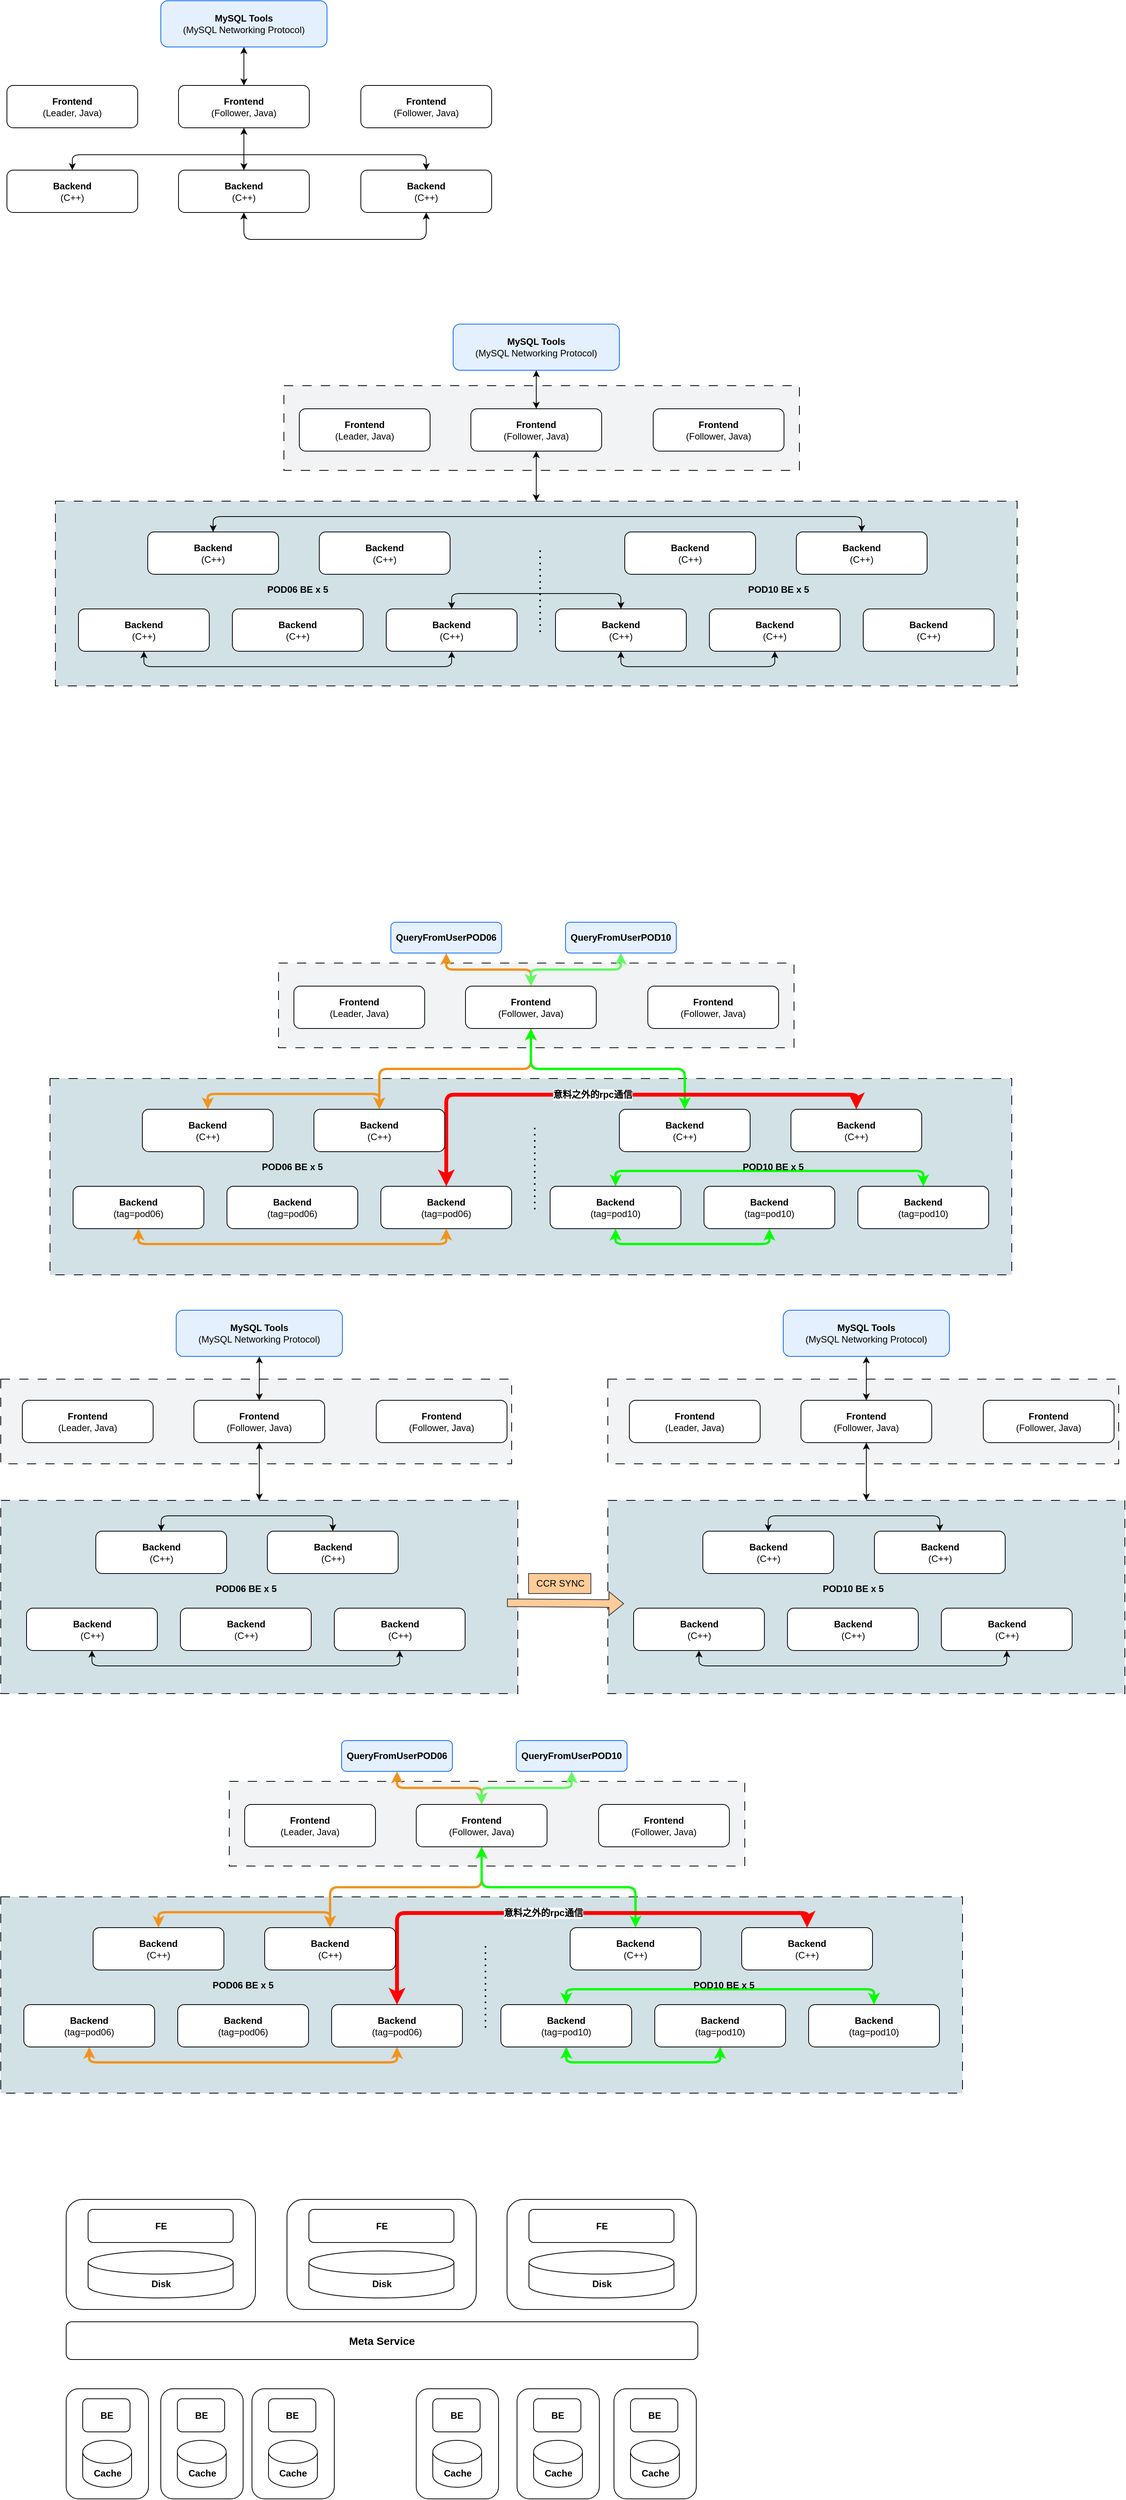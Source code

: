 <mxfile version="26.0.2">
  <diagram name="第 1 页" id="7ErsctzIE2-Kmen61GUi">
    <mxGraphModel dx="1546" dy="966" grid="0" gridSize="10" guides="1" tooltips="1" connect="1" arrows="1" fold="1" page="1" pageScale="1" pageWidth="2827" pageHeight="6569" math="0" shadow="0">
      <root>
        <mxCell id="0" />
        <mxCell id="1" parent="0" />
        <mxCell id="tkhK0zvHvj8kYuO251bK-220" value="" style="rounded=1;whiteSpace=wrap;html=1;" vertex="1" parent="1">
          <mxGeometry x="167" y="3166" width="246" height="143" as="geometry" />
        </mxCell>
        <mxCell id="tkhK0zvHvj8kYuO251bK-62" value="" style="rounded=0;whiteSpace=wrap;html=1;dashed=1;dashPattern=12 12;fillColor=light-dark(#f1f3f4, #ededed);" vertex="1" parent="1">
          <mxGeometry x="450" y="810" width="670" height="110" as="geometry" />
        </mxCell>
        <mxCell id="tkhK0zvHvj8kYuO251bK-54" value="" style="rounded=0;whiteSpace=wrap;html=1;dashed=1;dashPattern=12 12;fillColor=light-dark(#d1e1e6, #ededed);" vertex="1" parent="1">
          <mxGeometry x="153" y="960" width="1250" height="240" as="geometry" />
        </mxCell>
        <mxCell id="tkhK0zvHvj8kYuO251bK-14" value="" style="edgeStyle=orthogonalEdgeStyle;rounded=0;orthogonalLoop=1;jettySize=auto;html=1;startArrow=classic;startFill=1;flowAnimation=0;" edge="1" parent="1" source="tkhK0zvHvj8kYuO251bK-10" target="tkhK0zvHvj8kYuO251bK-12">
          <mxGeometry relative="1" as="geometry" />
        </mxCell>
        <mxCell id="tkhK0zvHvj8kYuO251bK-10" value="&lt;b&gt;MySQL Tools&lt;/b&gt;&lt;div&gt;(MySQL Networking Protocol)&lt;/div&gt;" style="rounded=1;whiteSpace=wrap;html=1;strokeWidth=1;fillColor=light-dark(#e5f0ff, #ededed);strokeColor=light-dark(#0b67fd, #ededed);" vertex="1" parent="1">
          <mxGeometry x="290" y="310" width="216" height="60" as="geometry" />
        </mxCell>
        <mxCell id="tkhK0zvHvj8kYuO251bK-11" value="&lt;b&gt;Frontend&lt;/b&gt;&lt;div&gt;(Leader, Java)&lt;/div&gt;" style="rounded=1;whiteSpace=wrap;html=1;" vertex="1" parent="1">
          <mxGeometry x="90" y="420" width="170" height="55" as="geometry" />
        </mxCell>
        <mxCell id="tkhK0zvHvj8kYuO251bK-18" value="" style="edgeStyle=orthogonalEdgeStyle;rounded=0;orthogonalLoop=1;jettySize=auto;html=1;startArrow=classic;startFill=1;flowAnimation=0;" edge="1" parent="1" source="tkhK0zvHvj8kYuO251bK-12" target="tkhK0zvHvj8kYuO251bK-17">
          <mxGeometry relative="1" as="geometry" />
        </mxCell>
        <mxCell id="tkhK0zvHvj8kYuO251bK-12" value="&lt;b&gt;Frontend&lt;/b&gt;&lt;div&gt;(Follower, Java)&lt;/div&gt;" style="rounded=1;whiteSpace=wrap;html=1;" vertex="1" parent="1">
          <mxGeometry x="313" y="420" width="170" height="55" as="geometry" />
        </mxCell>
        <mxCell id="tkhK0zvHvj8kYuO251bK-13" value="&lt;b&gt;Frontend&lt;/b&gt;&lt;div&gt;(Follower, Java)&lt;/div&gt;" style="rounded=1;whiteSpace=wrap;html=1;" vertex="1" parent="1">
          <mxGeometry x="550" y="420" width="170" height="55" as="geometry" />
        </mxCell>
        <mxCell id="tkhK0zvHvj8kYuO251bK-21" style="edgeStyle=orthogonalEdgeStyle;rounded=1;orthogonalLoop=1;jettySize=auto;html=1;exitX=0.5;exitY=0;exitDx=0;exitDy=0;entryX=0.5;entryY=0;entryDx=0;entryDy=0;elbow=vertical;startArrow=classic;startFill=1;flowAnimation=0;curved=0;" edge="1" parent="1" source="tkhK0zvHvj8kYuO251bK-15" target="tkhK0zvHvj8kYuO251bK-16">
          <mxGeometry relative="1" as="geometry" />
        </mxCell>
        <mxCell id="tkhK0zvHvj8kYuO251bK-15" value="&lt;b&gt;Backend&lt;/b&gt;&lt;br&gt;(C++)" style="rounded=1;whiteSpace=wrap;html=1;" vertex="1" parent="1">
          <mxGeometry x="90" y="530" width="170" height="55" as="geometry" />
        </mxCell>
        <mxCell id="tkhK0zvHvj8kYuO251bK-16" value="&lt;b&gt;Backend&lt;/b&gt;&lt;br&gt;(C++)" style="rounded=1;whiteSpace=wrap;html=1;" vertex="1" parent="1">
          <mxGeometry x="550" y="530" width="170" height="55" as="geometry" />
        </mxCell>
        <mxCell id="tkhK0zvHvj8kYuO251bK-20" style="edgeStyle=orthogonalEdgeStyle;rounded=1;orthogonalLoop=1;jettySize=auto;html=1;exitX=0.5;exitY=1;exitDx=0;exitDy=0;entryX=0.5;entryY=1;entryDx=0;entryDy=0;startArrow=classic;startFill=1;flowAnimation=0;curved=0;" edge="1" parent="1" source="tkhK0zvHvj8kYuO251bK-17" target="tkhK0zvHvj8kYuO251bK-16">
          <mxGeometry relative="1" as="geometry">
            <Array as="points">
              <mxPoint x="398" y="620" />
              <mxPoint x="635" y="620" />
            </Array>
          </mxGeometry>
        </mxCell>
        <mxCell id="tkhK0zvHvj8kYuO251bK-17" value="&lt;b&gt;Backend&lt;/b&gt;&lt;br&gt;(C++)" style="rounded=1;whiteSpace=wrap;html=1;" vertex="1" parent="1">
          <mxGeometry x="313" y="530" width="170" height="55" as="geometry" />
        </mxCell>
        <mxCell id="tkhK0zvHvj8kYuO251bK-24" value="" style="edgeStyle=orthogonalEdgeStyle;rounded=0;orthogonalLoop=1;jettySize=auto;html=1;startArrow=classic;startFill=1;flowAnimation=0;" edge="1" parent="1" source="tkhK0zvHvj8kYuO251bK-25" target="tkhK0zvHvj8kYuO251bK-28">
          <mxGeometry relative="1" as="geometry" />
        </mxCell>
        <mxCell id="tkhK0zvHvj8kYuO251bK-25" value="&lt;b&gt;MySQL Tools&lt;/b&gt;&lt;div&gt;(MySQL Networking Protocol)&lt;/div&gt;" style="rounded=1;whiteSpace=wrap;html=1;strokeWidth=1;fillColor=light-dark(#e5f0ff, #ededed);strokeColor=light-dark(#0b67fd, #ededed);" vertex="1" parent="1">
          <mxGeometry x="670" y="730" width="216" height="60" as="geometry" />
        </mxCell>
        <mxCell id="tkhK0zvHvj8kYuO251bK-26" value="&lt;b&gt;Frontend&lt;/b&gt;&lt;div&gt;(Leader, Java)&lt;/div&gt;" style="rounded=1;whiteSpace=wrap;html=1;" vertex="1" parent="1">
          <mxGeometry x="470" y="840" width="170" height="55" as="geometry" />
        </mxCell>
        <mxCell id="tkhK0zvHvj8kYuO251bK-57" style="edgeStyle=orthogonalEdgeStyle;rounded=0;orthogonalLoop=1;jettySize=auto;html=1;exitX=0.5;exitY=1;exitDx=0;exitDy=0;startArrow=classic;startFill=1;" edge="1" parent="1" source="tkhK0zvHvj8kYuO251bK-28" target="tkhK0zvHvj8kYuO251bK-54">
          <mxGeometry relative="1" as="geometry" />
        </mxCell>
        <mxCell id="tkhK0zvHvj8kYuO251bK-28" value="&lt;b&gt;Frontend&lt;/b&gt;&lt;div&gt;(Follower, Java)&lt;/div&gt;" style="rounded=1;whiteSpace=wrap;html=1;" vertex="1" parent="1">
          <mxGeometry x="693" y="840" width="170" height="55" as="geometry" />
        </mxCell>
        <mxCell id="tkhK0zvHvj8kYuO251bK-29" value="&lt;b&gt;Frontend&lt;/b&gt;&lt;div&gt;(Follower, Java)&lt;/div&gt;" style="rounded=1;whiteSpace=wrap;html=1;" vertex="1" parent="1">
          <mxGeometry x="930" y="840" width="170" height="55" as="geometry" />
        </mxCell>
        <mxCell id="tkhK0zvHvj8kYuO251bK-58" style="edgeStyle=orthogonalEdgeStyle;rounded=1;orthogonalLoop=1;jettySize=auto;html=1;exitX=0.5;exitY=0;exitDx=0;exitDy=0;entryX=0.5;entryY=0;entryDx=0;entryDy=0;startArrow=classic;startFill=1;curved=0;" edge="1" parent="1" source="tkhK0zvHvj8kYuO251bK-31" target="tkhK0zvHvj8kYuO251bK-49">
          <mxGeometry relative="1" as="geometry" />
        </mxCell>
        <mxCell id="tkhK0zvHvj8kYuO251bK-31" value="&lt;b&gt;Backend&lt;/b&gt;&lt;br&gt;(C++)" style="rounded=1;whiteSpace=wrap;html=1;" vertex="1" parent="1">
          <mxGeometry x="273" y="1000" width="170" height="55" as="geometry" />
        </mxCell>
        <mxCell id="tkhK0zvHvj8kYuO251bK-59" style="edgeStyle=orthogonalEdgeStyle;rounded=1;orthogonalLoop=1;jettySize=auto;html=1;exitX=0.5;exitY=1;exitDx=0;exitDy=0;entryX=0.5;entryY=1;entryDx=0;entryDy=0;startArrow=classic;startFill=1;curved=0;" edge="1" parent="1" source="tkhK0zvHvj8kYuO251bK-32" target="tkhK0zvHvj8kYuO251bK-40">
          <mxGeometry relative="1" as="geometry" />
        </mxCell>
        <mxCell id="tkhK0zvHvj8kYuO251bK-32" value="&lt;b&gt;Backend&lt;/b&gt;&lt;br&gt;(C++)" style="rounded=1;whiteSpace=wrap;html=1;" vertex="1" parent="1">
          <mxGeometry x="183" y="1100" width="170" height="55" as="geometry" />
        </mxCell>
        <mxCell id="tkhK0zvHvj8kYuO251bK-34" value="&lt;b&gt;Backend&lt;/b&gt;&lt;br&gt;(C++)" style="rounded=1;whiteSpace=wrap;html=1;" vertex="1" parent="1">
          <mxGeometry x="496" y="1000" width="170" height="55" as="geometry" />
        </mxCell>
        <mxCell id="tkhK0zvHvj8kYuO251bK-39" value="&lt;b&gt;Backend&lt;/b&gt;&lt;br&gt;(C++)" style="rounded=1;whiteSpace=wrap;html=1;" vertex="1" parent="1">
          <mxGeometry x="383" y="1100" width="170" height="55" as="geometry" />
        </mxCell>
        <mxCell id="tkhK0zvHvj8kYuO251bK-60" style="edgeStyle=orthogonalEdgeStyle;rounded=1;orthogonalLoop=1;jettySize=auto;html=1;exitX=0.5;exitY=0;exitDx=0;exitDy=0;entryX=0.5;entryY=0;entryDx=0;entryDy=0;curved=0;startArrow=classic;startFill=1;" edge="1" parent="1" source="tkhK0zvHvj8kYuO251bK-40" target="tkhK0zvHvj8kYuO251bK-48">
          <mxGeometry relative="1" as="geometry" />
        </mxCell>
        <mxCell id="tkhK0zvHvj8kYuO251bK-40" value="&lt;b&gt;Backend&lt;/b&gt;&lt;br&gt;(C++)" style="rounded=1;whiteSpace=wrap;html=1;" vertex="1" parent="1">
          <mxGeometry x="583" y="1100" width="170" height="55" as="geometry" />
        </mxCell>
        <mxCell id="tkhK0zvHvj8kYuO251bK-47" value="&lt;b&gt;Backend&lt;/b&gt;&lt;br&gt;(C++)" style="rounded=1;whiteSpace=wrap;html=1;" vertex="1" parent="1">
          <mxGeometry x="893" y="1000" width="170" height="55" as="geometry" />
        </mxCell>
        <mxCell id="tkhK0zvHvj8kYuO251bK-48" value="&lt;b&gt;Backend&lt;/b&gt;&lt;br&gt;(C++)" style="rounded=1;whiteSpace=wrap;html=1;" vertex="1" parent="1">
          <mxGeometry x="803" y="1100" width="170" height="55" as="geometry" />
        </mxCell>
        <mxCell id="tkhK0zvHvj8kYuO251bK-49" value="&lt;b&gt;Backend&lt;/b&gt;&lt;br&gt;(C++)" style="rounded=1;whiteSpace=wrap;html=1;" vertex="1" parent="1">
          <mxGeometry x="1116" y="1000" width="170" height="55" as="geometry" />
        </mxCell>
        <mxCell id="tkhK0zvHvj8kYuO251bK-61" style="edgeStyle=orthogonalEdgeStyle;rounded=1;orthogonalLoop=1;jettySize=auto;html=1;exitX=0.5;exitY=1;exitDx=0;exitDy=0;entryX=0.5;entryY=1;entryDx=0;entryDy=0;curved=0;startArrow=classic;startFill=1;" edge="1" parent="1" source="tkhK0zvHvj8kYuO251bK-50" target="tkhK0zvHvj8kYuO251bK-48">
          <mxGeometry relative="1" as="geometry" />
        </mxCell>
        <mxCell id="tkhK0zvHvj8kYuO251bK-50" value="&lt;b&gt;Backend&lt;/b&gt;&lt;br&gt;(C++)" style="rounded=1;whiteSpace=wrap;html=1;" vertex="1" parent="1">
          <mxGeometry x="1003" y="1100" width="170" height="55" as="geometry" />
        </mxCell>
        <mxCell id="tkhK0zvHvj8kYuO251bK-51" value="&lt;b&gt;Backend&lt;/b&gt;&lt;br&gt;(C++)" style="rounded=1;whiteSpace=wrap;html=1;" vertex="1" parent="1">
          <mxGeometry x="1203" y="1100" width="170" height="55" as="geometry" />
        </mxCell>
        <mxCell id="tkhK0zvHvj8kYuO251bK-52" value="" style="endArrow=none;dashed=1;html=1;dashPattern=1 3;strokeWidth=2;rounded=0;" edge="1" parent="1">
          <mxGeometry width="50" height="50" relative="1" as="geometry">
            <mxPoint x="783" y="1130" as="sourcePoint" />
            <mxPoint x="783" y="1020" as="targetPoint" />
          </mxGeometry>
        </mxCell>
        <mxCell id="tkhK0zvHvj8kYuO251bK-55" value="&lt;b&gt;POD06 BE x 5&lt;/b&gt;" style="text;html=1;align=center;verticalAlign=middle;whiteSpace=wrap;rounded=0;" vertex="1" parent="1">
          <mxGeometry x="418" y="1060" width="100" height="30" as="geometry" />
        </mxCell>
        <mxCell id="tkhK0zvHvj8kYuO251bK-56" value="&lt;b&gt;POD10 BE x 5&lt;/b&gt;" style="text;html=1;align=center;verticalAlign=middle;whiteSpace=wrap;rounded=0;" vertex="1" parent="1">
          <mxGeometry x="1043" y="1060" width="100" height="30" as="geometry" />
        </mxCell>
        <mxCell id="tkhK0zvHvj8kYuO251bK-63" value="" style="rounded=0;whiteSpace=wrap;html=1;dashed=1;dashPattern=12 12;fillColor=light-dark(#f1f3f4, #ededed);" vertex="1" parent="1">
          <mxGeometry x="443" y="1560" width="670" height="110" as="geometry" />
        </mxCell>
        <mxCell id="tkhK0zvHvj8kYuO251bK-64" value="" style="rounded=0;whiteSpace=wrap;html=1;dashed=1;dashPattern=12 12;fillColor=light-dark(#d1e1e6, #ededed);" vertex="1" parent="1">
          <mxGeometry x="146" y="1710" width="1250" height="255" as="geometry" />
        </mxCell>
        <mxCell id="tkhK0zvHvj8kYuO251bK-65" value="" style="edgeStyle=orthogonalEdgeStyle;rounded=1;orthogonalLoop=1;jettySize=auto;html=1;startArrow=classic;startFill=1;flowAnimation=0;curved=0;exitX=0.5;exitY=1;exitDx=0;exitDy=0;strokeColor=light-dark(#f2931d, #ededed);strokeWidth=3;" edge="1" parent="1" source="tkhK0zvHvj8kYuO251bK-66" target="tkhK0zvHvj8kYuO251bK-69">
          <mxGeometry relative="1" as="geometry" />
        </mxCell>
        <mxCell id="tkhK0zvHvj8kYuO251bK-66" value="&lt;b&gt;QueryFromUserPOD06&lt;/b&gt;" style="rounded=1;whiteSpace=wrap;html=1;strokeWidth=1;fillColor=light-dark(#e5f0ff, #ededed);strokeColor=light-dark(#0b67fd, #ededed);aspect=fixed;" vertex="1" parent="1">
          <mxGeometry x="589" y="1507" width="144" height="40" as="geometry" />
        </mxCell>
        <mxCell id="tkhK0zvHvj8kYuO251bK-67" value="&lt;b&gt;Frontend&lt;/b&gt;&lt;div&gt;(Leader, Java)&lt;/div&gt;" style="rounded=1;whiteSpace=wrap;html=1;" vertex="1" parent="1">
          <mxGeometry x="463" y="1590" width="170" height="55" as="geometry" />
        </mxCell>
        <mxCell id="tkhK0zvHvj8kYuO251bK-68" style="edgeStyle=orthogonalEdgeStyle;rounded=1;orthogonalLoop=1;jettySize=auto;html=1;exitX=0.5;exitY=1;exitDx=0;exitDy=0;startArrow=classic;startFill=1;curved=0;strokeColor=light-dark(#f2931d, #ededed);strokeWidth=3;" edge="1" parent="1" source="tkhK0zvHvj8kYuO251bK-69" target="tkhK0zvHvj8kYuO251bK-75">
          <mxGeometry relative="1" as="geometry" />
        </mxCell>
        <mxCell id="tkhK0zvHvj8kYuO251bK-92" style="edgeStyle=orthogonalEdgeStyle;rounded=1;orthogonalLoop=1;jettySize=auto;html=1;exitX=0.5;exitY=1;exitDx=0;exitDy=0;entryX=0.5;entryY=0;entryDx=0;entryDy=0;curved=0;strokeColor=light-dark(#00FF00,#EDEDED);startArrow=classic;startFill=1;strokeWidth=3;" edge="1" parent="1" source="tkhK0zvHvj8kYuO251bK-69" target="tkhK0zvHvj8kYuO251bK-79">
          <mxGeometry relative="1" as="geometry" />
        </mxCell>
        <mxCell id="tkhK0zvHvj8kYuO251bK-69" value="&lt;b&gt;Frontend&lt;/b&gt;&lt;div&gt;(Follower, Java)&lt;/div&gt;" style="rounded=1;whiteSpace=wrap;html=1;" vertex="1" parent="1">
          <mxGeometry x="686" y="1590" width="170" height="55" as="geometry" />
        </mxCell>
        <mxCell id="tkhK0zvHvj8kYuO251bK-70" value="&lt;b&gt;Frontend&lt;/b&gt;&lt;div&gt;(Follower, Java)&lt;/div&gt;" style="rounded=1;whiteSpace=wrap;html=1;" vertex="1" parent="1">
          <mxGeometry x="923" y="1590" width="170" height="55" as="geometry" />
        </mxCell>
        <mxCell id="tkhK0zvHvj8kYuO251bK-71" style="edgeStyle=orthogonalEdgeStyle;rounded=1;orthogonalLoop=1;jettySize=auto;html=1;exitX=0.5;exitY=0;exitDx=0;exitDy=0;entryX=0.5;entryY=0;entryDx=0;entryDy=0;startArrow=classic;startFill=1;curved=0;strokeColor=light-dark(#f2931d, #ededed);strokeWidth=3;" edge="1" parent="1" source="tkhK0zvHvj8kYuO251bK-72" target="tkhK0zvHvj8kYuO251bK-75">
          <mxGeometry relative="1" as="geometry" />
        </mxCell>
        <mxCell id="tkhK0zvHvj8kYuO251bK-95" style="edgeStyle=orthogonalEdgeStyle;rounded=1;orthogonalLoop=1;jettySize=auto;html=1;entryX=0.5;entryY=0;entryDx=0;entryDy=0;exitX=0.5;exitY=0;exitDx=0;exitDy=0;strokeColor=light-dark(#ff0000, #ededed);curved=0;strokeWidth=5;startArrow=classic;startFill=1;" edge="1" parent="1" source="tkhK0zvHvj8kYuO251bK-78" target="tkhK0zvHvj8kYuO251bK-81">
          <mxGeometry relative="1" as="geometry">
            <Array as="points">
              <mxPoint x="661" y="1731" />
              <mxPoint x="1194" y="1731" />
            </Array>
          </mxGeometry>
        </mxCell>
        <mxCell id="tkhK0zvHvj8kYuO251bK-96" value="&lt;font style=&quot;font-size: 12px;&quot;&gt;&lt;b&gt;意料之外的rpc通信&lt;/b&gt;&lt;/font&gt;" style="edgeLabel;html=1;align=center;verticalAlign=middle;resizable=0;points=[];" vertex="1" connectable="0" parent="tkhK0zvHvj8kYuO251bK-95">
          <mxGeometry x="-0.079" relative="1" as="geometry">
            <mxPoint as="offset" />
          </mxGeometry>
        </mxCell>
        <mxCell id="tkhK0zvHvj8kYuO251bK-72" value="&lt;b&gt;Backend&lt;/b&gt;&lt;br&gt;(C++)" style="rounded=1;whiteSpace=wrap;html=1;" vertex="1" parent="1">
          <mxGeometry x="266" y="1750" width="170" height="55" as="geometry" />
        </mxCell>
        <mxCell id="tkhK0zvHvj8kYuO251bK-73" style="edgeStyle=orthogonalEdgeStyle;rounded=1;orthogonalLoop=1;jettySize=auto;html=1;exitX=0.5;exitY=1;exitDx=0;exitDy=0;entryX=0.5;entryY=1;entryDx=0;entryDy=0;startArrow=classic;startFill=1;curved=0;strokeColor=light-dark(#f2931d, #ededed);strokeWidth=3;" edge="1" parent="1" source="tkhK0zvHvj8kYuO251bK-74" target="tkhK0zvHvj8kYuO251bK-78">
          <mxGeometry relative="1" as="geometry" />
        </mxCell>
        <mxCell id="tkhK0zvHvj8kYuO251bK-74" value="&lt;b&gt;Backend&lt;/b&gt;&lt;br&gt;(tag=pod06)" style="rounded=1;whiteSpace=wrap;html=1;" vertex="1" parent="1">
          <mxGeometry x="176" y="1850" width="170" height="55" as="geometry" />
        </mxCell>
        <mxCell id="tkhK0zvHvj8kYuO251bK-75" value="&lt;b&gt;Backend&lt;/b&gt;&lt;br&gt;(C++)" style="rounded=1;whiteSpace=wrap;html=1;" vertex="1" parent="1">
          <mxGeometry x="489" y="1750" width="170" height="55" as="geometry" />
        </mxCell>
        <mxCell id="tkhK0zvHvj8kYuO251bK-76" value="&lt;b&gt;Backend&lt;/b&gt;&lt;br&gt;(tag=pod06)" style="rounded=1;whiteSpace=wrap;html=1;" vertex="1" parent="1">
          <mxGeometry x="376" y="1850" width="170" height="55" as="geometry" />
        </mxCell>
        <mxCell id="tkhK0zvHvj8kYuO251bK-77" style="edgeStyle=orthogonalEdgeStyle;rounded=1;orthogonalLoop=1;jettySize=auto;html=1;exitX=0.5;exitY=0;exitDx=0;exitDy=0;entryX=0.5;entryY=0;entryDx=0;entryDy=0;curved=0;startArrow=classic;startFill=1;strokeWidth=3;strokeColor=light-dark(#02ff00, #ededed);" edge="1" parent="1" source="tkhK0zvHvj8kYuO251bK-84" target="tkhK0zvHvj8kYuO251bK-80">
          <mxGeometry relative="1" as="geometry" />
        </mxCell>
        <mxCell id="tkhK0zvHvj8kYuO251bK-78" value="&lt;b&gt;Backend&lt;/b&gt;&lt;br&gt;(tag=pod06)" style="rounded=1;whiteSpace=wrap;html=1;" vertex="1" parent="1">
          <mxGeometry x="576" y="1850" width="170" height="55" as="geometry" />
        </mxCell>
        <mxCell id="tkhK0zvHvj8kYuO251bK-79" value="&lt;b&gt;Backend&lt;/b&gt;&lt;br&gt;(C++)" style="rounded=1;whiteSpace=wrap;html=1;" vertex="1" parent="1">
          <mxGeometry x="886" y="1750" width="170" height="55" as="geometry" />
        </mxCell>
        <mxCell id="tkhK0zvHvj8kYuO251bK-80" value="&lt;b&gt;Backend&lt;/b&gt;&lt;br&gt;(tag=pod10)" style="rounded=1;whiteSpace=wrap;html=1;" vertex="1" parent="1">
          <mxGeometry x="796" y="1850" width="170" height="55" as="geometry" />
        </mxCell>
        <mxCell id="tkhK0zvHvj8kYuO251bK-81" value="&lt;b&gt;Backend&lt;/b&gt;&lt;br&gt;(C++)" style="rounded=1;whiteSpace=wrap;html=1;" vertex="1" parent="1">
          <mxGeometry x="1109" y="1750" width="170" height="55" as="geometry" />
        </mxCell>
        <mxCell id="tkhK0zvHvj8kYuO251bK-82" style="edgeStyle=orthogonalEdgeStyle;rounded=1;orthogonalLoop=1;jettySize=auto;html=1;exitX=0.5;exitY=1;exitDx=0;exitDy=0;entryX=0.5;entryY=1;entryDx=0;entryDy=0;curved=0;startArrow=classic;startFill=1;strokeWidth=3;strokeColor=light-dark(#02ff00, #ededed);" edge="1" parent="1" source="tkhK0zvHvj8kYuO251bK-83" target="tkhK0zvHvj8kYuO251bK-80">
          <mxGeometry relative="1" as="geometry" />
        </mxCell>
        <mxCell id="tkhK0zvHvj8kYuO251bK-83" value="&lt;b&gt;Backend&lt;/b&gt;&lt;br&gt;(tag=pod10)" style="rounded=1;whiteSpace=wrap;html=1;" vertex="1" parent="1">
          <mxGeometry x="996" y="1850" width="170" height="55" as="geometry" />
        </mxCell>
        <mxCell id="tkhK0zvHvj8kYuO251bK-84" value="&lt;b&gt;Backend&lt;/b&gt;&lt;br&gt;(tag=pod10)" style="rounded=1;whiteSpace=wrap;html=1;" vertex="1" parent="1">
          <mxGeometry x="1196" y="1850" width="170" height="55" as="geometry" />
        </mxCell>
        <mxCell id="tkhK0zvHvj8kYuO251bK-85" value="" style="endArrow=none;dashed=1;html=1;dashPattern=1 3;strokeWidth=2;rounded=0;" edge="1" parent="1">
          <mxGeometry width="50" height="50" relative="1" as="geometry">
            <mxPoint x="776" y="1880" as="sourcePoint" />
            <mxPoint x="776" y="1770" as="targetPoint" />
          </mxGeometry>
        </mxCell>
        <mxCell id="tkhK0zvHvj8kYuO251bK-86" value="&lt;b&gt;POD06 BE x 5&lt;/b&gt;" style="text;html=1;align=center;verticalAlign=middle;whiteSpace=wrap;rounded=0;" vertex="1" parent="1">
          <mxGeometry x="411" y="1810" width="100" height="30" as="geometry" />
        </mxCell>
        <mxCell id="tkhK0zvHvj8kYuO251bK-87" value="&lt;b&gt;POD10 BE x 5&lt;/b&gt;" style="text;html=1;align=center;verticalAlign=middle;whiteSpace=wrap;rounded=0;" vertex="1" parent="1">
          <mxGeometry x="1036" y="1810" width="100" height="30" as="geometry" />
        </mxCell>
        <mxCell id="tkhK0zvHvj8kYuO251bK-89" style="edgeStyle=orthogonalEdgeStyle;rounded=1;orthogonalLoop=1;jettySize=auto;html=1;exitX=0.5;exitY=1;exitDx=0;exitDy=0;entryX=0.5;entryY=0;entryDx=0;entryDy=0;curved=0;startArrow=classic;startFill=1;strokeColor=light-dark(#65f862, #ededed);strokeWidth=3;" edge="1" parent="1" source="tkhK0zvHvj8kYuO251bK-88" target="tkhK0zvHvj8kYuO251bK-69">
          <mxGeometry relative="1" as="geometry" />
        </mxCell>
        <mxCell id="tkhK0zvHvj8kYuO251bK-88" value="&lt;b&gt;QueryFromUserPOD10&lt;/b&gt;" style="rounded=1;whiteSpace=wrap;html=1;strokeWidth=1;fillColor=light-dark(#e5f0ff, #ededed);strokeColor=light-dark(#0b67fd, #ededed);aspect=fixed;" vertex="1" parent="1">
          <mxGeometry x="816" y="1507" width="144" height="40" as="geometry" />
        </mxCell>
        <mxCell id="tkhK0zvHvj8kYuO251bK-127" value="" style="rounded=0;whiteSpace=wrap;html=1;dashed=1;dashPattern=12 12;fillColor=light-dark(#f1f3f4, #ededed);" vertex="1" parent="1">
          <mxGeometry x="82" y="2100.5" width="664" height="110" as="geometry" />
        </mxCell>
        <mxCell id="tkhK0zvHvj8kYuO251bK-128" value="" style="rounded=0;whiteSpace=wrap;html=1;dashed=1;dashPattern=12 12;fillColor=light-dark(#d1e1e6, #ededed);" vertex="1" parent="1">
          <mxGeometry x="82" y="2258" width="672" height="251" as="geometry" />
        </mxCell>
        <mxCell id="tkhK0zvHvj8kYuO251bK-129" value="" style="edgeStyle=orthogonalEdgeStyle;rounded=0;orthogonalLoop=1;jettySize=auto;html=1;startArrow=classic;startFill=1;flowAnimation=0;exitX=0.5;exitY=1;exitDx=0;exitDy=0;" edge="1" parent="1" source="tkhK0zvHvj8kYuO251bK-130" target="tkhK0zvHvj8kYuO251bK-133">
          <mxGeometry relative="1" as="geometry">
            <mxPoint x="418" y="2054" as="sourcePoint" />
          </mxGeometry>
        </mxCell>
        <mxCell id="tkhK0zvHvj8kYuO251bK-130" value="&lt;b&gt;MySQL Tools&lt;/b&gt;&lt;div&gt;(MySQL Networking Protocol)&lt;/div&gt;" style="rounded=1;whiteSpace=wrap;html=1;strokeWidth=1;fillColor=light-dark(#e5f0ff, #ededed);strokeColor=light-dark(#0b67fd, #ededed);" vertex="1" parent="1">
          <mxGeometry x="310" y="2011" width="216" height="60" as="geometry" />
        </mxCell>
        <mxCell id="tkhK0zvHvj8kYuO251bK-131" value="&lt;b&gt;Frontend&lt;/b&gt;&lt;div&gt;(Leader, Java)&lt;/div&gt;" style="rounded=1;whiteSpace=wrap;html=1;" vertex="1" parent="1">
          <mxGeometry x="110" y="2128" width="170" height="55" as="geometry" />
        </mxCell>
        <mxCell id="tkhK0zvHvj8kYuO251bK-132" style="edgeStyle=orthogonalEdgeStyle;rounded=0;orthogonalLoop=1;jettySize=auto;html=1;exitX=0.5;exitY=1;exitDx=0;exitDy=0;startArrow=classic;startFill=1;" edge="1" parent="1" source="tkhK0zvHvj8kYuO251bK-133" target="tkhK0zvHvj8kYuO251bK-128">
          <mxGeometry relative="1" as="geometry" />
        </mxCell>
        <mxCell id="tkhK0zvHvj8kYuO251bK-133" value="&lt;b&gt;Frontend&lt;/b&gt;&lt;div&gt;(Follower, Java)&lt;/div&gt;" style="rounded=1;whiteSpace=wrap;html=1;" vertex="1" parent="1">
          <mxGeometry x="333" y="2128" width="170" height="55" as="geometry" />
        </mxCell>
        <mxCell id="tkhK0zvHvj8kYuO251bK-134" value="&lt;b&gt;Frontend&lt;/b&gt;&lt;div&gt;(Follower, Java)&lt;/div&gt;" style="rounded=1;whiteSpace=wrap;html=1;" vertex="1" parent="1">
          <mxGeometry x="570" y="2128" width="170" height="55" as="geometry" />
        </mxCell>
        <mxCell id="tkhK0zvHvj8kYuO251bK-152" style="edgeStyle=orthogonalEdgeStyle;rounded=1;orthogonalLoop=1;jettySize=auto;html=1;exitX=0.5;exitY=0;exitDx=0;exitDy=0;entryX=0.5;entryY=0;entryDx=0;entryDy=0;curved=0;startArrow=classic;startFill=1;" edge="1" parent="1" source="tkhK0zvHvj8kYuO251bK-136" target="tkhK0zvHvj8kYuO251bK-139">
          <mxGeometry relative="1" as="geometry" />
        </mxCell>
        <mxCell id="tkhK0zvHvj8kYuO251bK-136" value="&lt;b&gt;Backend&lt;/b&gt;&lt;br&gt;(C++)" style="rounded=1;whiteSpace=wrap;html=1;" vertex="1" parent="1">
          <mxGeometry x="205.5" y="2298" width="170" height="55" as="geometry" />
        </mxCell>
        <mxCell id="tkhK0zvHvj8kYuO251bK-137" style="edgeStyle=orthogonalEdgeStyle;rounded=1;orthogonalLoop=1;jettySize=auto;html=1;exitX=0.5;exitY=1;exitDx=0;exitDy=0;entryX=0.5;entryY=1;entryDx=0;entryDy=0;startArrow=classic;startFill=1;curved=0;" edge="1" parent="1" source="tkhK0zvHvj8kYuO251bK-138" target="tkhK0zvHvj8kYuO251bK-142">
          <mxGeometry relative="1" as="geometry" />
        </mxCell>
        <mxCell id="tkhK0zvHvj8kYuO251bK-138" value="&lt;b&gt;Backend&lt;/b&gt;&lt;br&gt;(C++)" style="rounded=1;whiteSpace=wrap;html=1;" vertex="1" parent="1">
          <mxGeometry x="115.5" y="2398" width="170" height="55" as="geometry" />
        </mxCell>
        <mxCell id="tkhK0zvHvj8kYuO251bK-139" value="&lt;b&gt;Backend&lt;/b&gt;&lt;br&gt;(C++)" style="rounded=1;whiteSpace=wrap;html=1;" vertex="1" parent="1">
          <mxGeometry x="428.5" y="2298" width="170" height="55" as="geometry" />
        </mxCell>
        <mxCell id="tkhK0zvHvj8kYuO251bK-140" value="&lt;b&gt;Backend&lt;/b&gt;&lt;br&gt;(C++)" style="rounded=1;whiteSpace=wrap;html=1;" vertex="1" parent="1">
          <mxGeometry x="315.5" y="2398" width="170" height="55" as="geometry" />
        </mxCell>
        <mxCell id="tkhK0zvHvj8kYuO251bK-142" value="&lt;b&gt;Backend&lt;/b&gt;&lt;br&gt;(C++)" style="rounded=1;whiteSpace=wrap;html=1;" vertex="1" parent="1">
          <mxGeometry x="515.5" y="2398" width="170" height="55" as="geometry" />
        </mxCell>
        <mxCell id="tkhK0zvHvj8kYuO251bK-150" value="&lt;b&gt;POD06 BE x 5&lt;/b&gt;" style="text;html=1;align=center;verticalAlign=middle;whiteSpace=wrap;rounded=0;" vertex="1" parent="1">
          <mxGeometry x="350.5" y="2358" width="100" height="30" as="geometry" />
        </mxCell>
        <mxCell id="tkhK0zvHvj8kYuO251bK-170" value="" style="rounded=0;whiteSpace=wrap;html=1;dashed=1;dashPattern=12 12;fillColor=light-dark(#f1f3f4, #ededed);" vertex="1" parent="1">
          <mxGeometry x="871" y="2100.5" width="664" height="110" as="geometry" />
        </mxCell>
        <mxCell id="tkhK0zvHvj8kYuO251bK-171" value="" style="rounded=0;whiteSpace=wrap;html=1;dashed=1;dashPattern=12 12;fillColor=light-dark(#d1e1e6, #ededed);" vertex="1" parent="1">
          <mxGeometry x="871" y="2258" width="672" height="251" as="geometry" />
        </mxCell>
        <mxCell id="tkhK0zvHvj8kYuO251bK-172" value="" style="edgeStyle=orthogonalEdgeStyle;rounded=0;orthogonalLoop=1;jettySize=auto;html=1;startArrow=classic;startFill=1;flowAnimation=0;exitX=0.5;exitY=1;exitDx=0;exitDy=0;" edge="1" parent="1" source="tkhK0zvHvj8kYuO251bK-173" target="tkhK0zvHvj8kYuO251bK-176">
          <mxGeometry relative="1" as="geometry">
            <mxPoint x="1207" y="2054" as="sourcePoint" />
          </mxGeometry>
        </mxCell>
        <mxCell id="tkhK0zvHvj8kYuO251bK-173" value="&lt;b&gt;MySQL Tools&lt;/b&gt;&lt;div&gt;(MySQL Networking Protocol)&lt;/div&gt;" style="rounded=1;whiteSpace=wrap;html=1;strokeWidth=1;fillColor=light-dark(#e5f0ff, #ededed);strokeColor=light-dark(#0b67fd, #ededed);" vertex="1" parent="1">
          <mxGeometry x="1099" y="2011" width="216" height="60" as="geometry" />
        </mxCell>
        <mxCell id="tkhK0zvHvj8kYuO251bK-174" value="&lt;b&gt;Frontend&lt;/b&gt;&lt;div&gt;(Leader, Java)&lt;/div&gt;" style="rounded=1;whiteSpace=wrap;html=1;" vertex="1" parent="1">
          <mxGeometry x="899" y="2128" width="170" height="55" as="geometry" />
        </mxCell>
        <mxCell id="tkhK0zvHvj8kYuO251bK-175" style="edgeStyle=orthogonalEdgeStyle;rounded=0;orthogonalLoop=1;jettySize=auto;html=1;exitX=0.5;exitY=1;exitDx=0;exitDy=0;startArrow=classic;startFill=1;" edge="1" parent="1" source="tkhK0zvHvj8kYuO251bK-176" target="tkhK0zvHvj8kYuO251bK-171">
          <mxGeometry relative="1" as="geometry" />
        </mxCell>
        <mxCell id="tkhK0zvHvj8kYuO251bK-176" value="&lt;b&gt;Frontend&lt;/b&gt;&lt;div&gt;(Follower, Java)&lt;/div&gt;" style="rounded=1;whiteSpace=wrap;html=1;" vertex="1" parent="1">
          <mxGeometry x="1122" y="2128" width="170" height="55" as="geometry" />
        </mxCell>
        <mxCell id="tkhK0zvHvj8kYuO251bK-177" value="&lt;b&gt;Frontend&lt;/b&gt;&lt;div&gt;(Follower, Java)&lt;/div&gt;" style="rounded=1;whiteSpace=wrap;html=1;" vertex="1" parent="1">
          <mxGeometry x="1359" y="2128" width="170" height="55" as="geometry" />
        </mxCell>
        <mxCell id="tkhK0zvHvj8kYuO251bK-178" style="edgeStyle=orthogonalEdgeStyle;rounded=1;orthogonalLoop=1;jettySize=auto;html=1;exitX=0.5;exitY=0;exitDx=0;exitDy=0;entryX=0.5;entryY=0;entryDx=0;entryDy=0;curved=0;startArrow=classic;startFill=1;" edge="1" parent="1" source="tkhK0zvHvj8kYuO251bK-179" target="tkhK0zvHvj8kYuO251bK-182">
          <mxGeometry relative="1" as="geometry" />
        </mxCell>
        <mxCell id="tkhK0zvHvj8kYuO251bK-179" value="&lt;b&gt;Backend&lt;/b&gt;&lt;br&gt;(C++)" style="rounded=1;whiteSpace=wrap;html=1;" vertex="1" parent="1">
          <mxGeometry x="994.5" y="2298" width="170" height="55" as="geometry" />
        </mxCell>
        <mxCell id="tkhK0zvHvj8kYuO251bK-180" style="edgeStyle=orthogonalEdgeStyle;rounded=1;orthogonalLoop=1;jettySize=auto;html=1;exitX=0.5;exitY=1;exitDx=0;exitDy=0;entryX=0.5;entryY=1;entryDx=0;entryDy=0;startArrow=classic;startFill=1;curved=0;" edge="1" parent="1" source="tkhK0zvHvj8kYuO251bK-181" target="tkhK0zvHvj8kYuO251bK-184">
          <mxGeometry relative="1" as="geometry" />
        </mxCell>
        <mxCell id="tkhK0zvHvj8kYuO251bK-181" value="&lt;b&gt;Backend&lt;/b&gt;&lt;br&gt;(C++)" style="rounded=1;whiteSpace=wrap;html=1;" vertex="1" parent="1">
          <mxGeometry x="904.5" y="2398" width="170" height="55" as="geometry" />
        </mxCell>
        <mxCell id="tkhK0zvHvj8kYuO251bK-182" value="&lt;b&gt;Backend&lt;/b&gt;&lt;br&gt;(C++)" style="rounded=1;whiteSpace=wrap;html=1;" vertex="1" parent="1">
          <mxGeometry x="1217.5" y="2298" width="170" height="55" as="geometry" />
        </mxCell>
        <mxCell id="tkhK0zvHvj8kYuO251bK-183" value="&lt;b&gt;Backend&lt;/b&gt;&lt;br&gt;(C++)" style="rounded=1;whiteSpace=wrap;html=1;" vertex="1" parent="1">
          <mxGeometry x="1104.5" y="2398" width="170" height="55" as="geometry" />
        </mxCell>
        <mxCell id="tkhK0zvHvj8kYuO251bK-184" value="&lt;b&gt;Backend&lt;/b&gt;&lt;br&gt;(C++)" style="rounded=1;whiteSpace=wrap;html=1;" vertex="1" parent="1">
          <mxGeometry x="1304.5" y="2398" width="170" height="55" as="geometry" />
        </mxCell>
        <mxCell id="tkhK0zvHvj8kYuO251bK-185" value="&lt;b&gt;POD10 BE x 5&lt;/b&gt;" style="text;html=1;align=center;verticalAlign=middle;whiteSpace=wrap;rounded=0;" vertex="1" parent="1">
          <mxGeometry x="1139.5" y="2358" width="100" height="30" as="geometry" />
        </mxCell>
        <mxCell id="tkhK0zvHvj8kYuO251bK-186" value="" style="shape=flexArrow;endArrow=classic;html=1;rounded=0;fillColor=#ffcc99;strokeColor=#36393d;" edge="1" parent="1">
          <mxGeometry width="50" height="50" relative="1" as="geometry">
            <mxPoint x="740" y="2391.0" as="sourcePoint" />
            <mxPoint x="892" y="2392.18" as="targetPoint" />
          </mxGeometry>
        </mxCell>
        <mxCell id="tkhK0zvHvj8kYuO251bK-187" value="CCR SYNC" style="text;html=1;align=center;verticalAlign=middle;resizable=0;points=[];autosize=1;strokeColor=#36393d;fillColor=#ffcc99;" vertex="1" parent="1">
          <mxGeometry x="768" y="2353" width="81" height="26" as="geometry" />
        </mxCell>
        <mxCell id="tkhK0zvHvj8kYuO251bK-188" value="" style="rounded=0;whiteSpace=wrap;html=1;dashed=1;dashPattern=12 12;fillColor=light-dark(#f1f3f4, #ededed);" vertex="1" parent="1">
          <mxGeometry x="379" y="2623" width="670" height="110" as="geometry" />
        </mxCell>
        <mxCell id="tkhK0zvHvj8kYuO251bK-189" value="" style="rounded=0;whiteSpace=wrap;html=1;dashed=1;dashPattern=12 12;fillColor=light-dark(#d1e1e6, #ededed);" vertex="1" parent="1">
          <mxGeometry x="82" y="2773" width="1250" height="255" as="geometry" />
        </mxCell>
        <mxCell id="tkhK0zvHvj8kYuO251bK-190" value="" style="edgeStyle=orthogonalEdgeStyle;rounded=1;orthogonalLoop=1;jettySize=auto;html=1;startArrow=classic;startFill=1;flowAnimation=0;curved=0;exitX=0.5;exitY=1;exitDx=0;exitDy=0;strokeColor=light-dark(#f2931d, #ededed);strokeWidth=3;" edge="1" parent="1" source="tkhK0zvHvj8kYuO251bK-191" target="tkhK0zvHvj8kYuO251bK-195">
          <mxGeometry relative="1" as="geometry" />
        </mxCell>
        <mxCell id="tkhK0zvHvj8kYuO251bK-191" value="&lt;b&gt;QueryFromUserPOD06&lt;/b&gt;" style="rounded=1;whiteSpace=wrap;html=1;strokeWidth=1;fillColor=light-dark(#e5f0ff, #ededed);strokeColor=light-dark(#0b67fd, #ededed);aspect=fixed;" vertex="1" parent="1">
          <mxGeometry x="525" y="2570" width="144" height="40" as="geometry" />
        </mxCell>
        <mxCell id="tkhK0zvHvj8kYuO251bK-192" value="&lt;b&gt;Frontend&lt;/b&gt;&lt;div&gt;(Leader, Java)&lt;/div&gt;" style="rounded=1;whiteSpace=wrap;html=1;" vertex="1" parent="1">
          <mxGeometry x="399" y="2653" width="170" height="55" as="geometry" />
        </mxCell>
        <mxCell id="tkhK0zvHvj8kYuO251bK-193" style="edgeStyle=orthogonalEdgeStyle;rounded=1;orthogonalLoop=1;jettySize=auto;html=1;exitX=0.5;exitY=1;exitDx=0;exitDy=0;startArrow=classic;startFill=1;curved=0;strokeColor=light-dark(#f2931d, #ededed);strokeWidth=3;" edge="1" parent="1" source="tkhK0zvHvj8kYuO251bK-195" target="tkhK0zvHvj8kYuO251bK-203">
          <mxGeometry relative="1" as="geometry" />
        </mxCell>
        <mxCell id="tkhK0zvHvj8kYuO251bK-194" style="edgeStyle=orthogonalEdgeStyle;rounded=1;orthogonalLoop=1;jettySize=auto;html=1;exitX=0.5;exitY=1;exitDx=0;exitDy=0;entryX=0.5;entryY=0;entryDx=0;entryDy=0;curved=0;strokeColor=light-dark(#00FF00,#EDEDED);startArrow=classic;startFill=1;strokeWidth=3;" edge="1" parent="1" source="tkhK0zvHvj8kYuO251bK-195" target="tkhK0zvHvj8kYuO251bK-207">
          <mxGeometry relative="1" as="geometry" />
        </mxCell>
        <mxCell id="tkhK0zvHvj8kYuO251bK-195" value="&lt;b&gt;Frontend&lt;/b&gt;&lt;div&gt;(Follower, Java)&lt;/div&gt;" style="rounded=1;whiteSpace=wrap;html=1;" vertex="1" parent="1">
          <mxGeometry x="622" y="2653" width="170" height="55" as="geometry" />
        </mxCell>
        <mxCell id="tkhK0zvHvj8kYuO251bK-196" value="&lt;b&gt;Frontend&lt;/b&gt;&lt;div&gt;(Follower, Java)&lt;/div&gt;" style="rounded=1;whiteSpace=wrap;html=1;" vertex="1" parent="1">
          <mxGeometry x="859" y="2653" width="170" height="55" as="geometry" />
        </mxCell>
        <mxCell id="tkhK0zvHvj8kYuO251bK-197" style="edgeStyle=orthogonalEdgeStyle;rounded=1;orthogonalLoop=1;jettySize=auto;html=1;exitX=0.5;exitY=0;exitDx=0;exitDy=0;entryX=0.5;entryY=0;entryDx=0;entryDy=0;startArrow=classic;startFill=1;curved=0;strokeColor=light-dark(#f2931d, #ededed);strokeWidth=3;" edge="1" parent="1" source="tkhK0zvHvj8kYuO251bK-200" target="tkhK0zvHvj8kYuO251bK-203">
          <mxGeometry relative="1" as="geometry" />
        </mxCell>
        <mxCell id="tkhK0zvHvj8kYuO251bK-198" style="edgeStyle=orthogonalEdgeStyle;rounded=1;orthogonalLoop=1;jettySize=auto;html=1;entryX=0.5;entryY=0;entryDx=0;entryDy=0;exitX=0.5;exitY=0;exitDx=0;exitDy=0;strokeColor=light-dark(#ff0000, #ededed);curved=0;strokeWidth=5;startArrow=classic;startFill=1;" edge="1" parent="1" source="tkhK0zvHvj8kYuO251bK-206" target="tkhK0zvHvj8kYuO251bK-209">
          <mxGeometry relative="1" as="geometry">
            <Array as="points">
              <mxPoint x="597" y="2794" />
              <mxPoint x="1130" y="2794" />
            </Array>
          </mxGeometry>
        </mxCell>
        <mxCell id="tkhK0zvHvj8kYuO251bK-199" value="&lt;font style=&quot;font-size: 12px;&quot;&gt;&lt;b&gt;意料之外的rpc通信&lt;/b&gt;&lt;/font&gt;" style="edgeLabel;html=1;align=center;verticalAlign=middle;resizable=0;points=[];" vertex="1" connectable="0" parent="tkhK0zvHvj8kYuO251bK-198">
          <mxGeometry x="-0.079" relative="1" as="geometry">
            <mxPoint as="offset" />
          </mxGeometry>
        </mxCell>
        <mxCell id="tkhK0zvHvj8kYuO251bK-200" value="&lt;b&gt;Backend&lt;/b&gt;&lt;br&gt;(C++)" style="rounded=1;whiteSpace=wrap;html=1;" vertex="1" parent="1">
          <mxGeometry x="202" y="2813" width="170" height="55" as="geometry" />
        </mxCell>
        <mxCell id="tkhK0zvHvj8kYuO251bK-201" style="edgeStyle=orthogonalEdgeStyle;rounded=1;orthogonalLoop=1;jettySize=auto;html=1;exitX=0.5;exitY=1;exitDx=0;exitDy=0;entryX=0.5;entryY=1;entryDx=0;entryDy=0;startArrow=classic;startFill=1;curved=0;strokeColor=light-dark(#f2931d, #ededed);strokeWidth=3;" edge="1" parent="1" source="tkhK0zvHvj8kYuO251bK-202" target="tkhK0zvHvj8kYuO251bK-206">
          <mxGeometry relative="1" as="geometry" />
        </mxCell>
        <mxCell id="tkhK0zvHvj8kYuO251bK-202" value="&lt;b&gt;Backend&lt;/b&gt;&lt;br&gt;(tag=pod06)" style="rounded=1;whiteSpace=wrap;html=1;" vertex="1" parent="1">
          <mxGeometry x="112" y="2913" width="170" height="55" as="geometry" />
        </mxCell>
        <mxCell id="tkhK0zvHvj8kYuO251bK-203" value="&lt;b&gt;Backend&lt;/b&gt;&lt;br&gt;(C++)" style="rounded=1;whiteSpace=wrap;html=1;" vertex="1" parent="1">
          <mxGeometry x="425" y="2813" width="170" height="55" as="geometry" />
        </mxCell>
        <mxCell id="tkhK0zvHvj8kYuO251bK-204" value="&lt;b&gt;Backend&lt;/b&gt;&lt;br&gt;(tag=pod06)" style="rounded=1;whiteSpace=wrap;html=1;" vertex="1" parent="1">
          <mxGeometry x="312" y="2913" width="170" height="55" as="geometry" />
        </mxCell>
        <mxCell id="tkhK0zvHvj8kYuO251bK-205" style="edgeStyle=orthogonalEdgeStyle;rounded=1;orthogonalLoop=1;jettySize=auto;html=1;exitX=0.5;exitY=0;exitDx=0;exitDy=0;entryX=0.5;entryY=0;entryDx=0;entryDy=0;curved=0;startArrow=classic;startFill=1;strokeWidth=3;strokeColor=light-dark(#02ff00, #ededed);" edge="1" parent="1" source="tkhK0zvHvj8kYuO251bK-212" target="tkhK0zvHvj8kYuO251bK-208">
          <mxGeometry relative="1" as="geometry" />
        </mxCell>
        <mxCell id="tkhK0zvHvj8kYuO251bK-206" value="&lt;b&gt;Backend&lt;/b&gt;&lt;br&gt;(tag=pod06)" style="rounded=1;whiteSpace=wrap;html=1;" vertex="1" parent="1">
          <mxGeometry x="512" y="2913" width="170" height="55" as="geometry" />
        </mxCell>
        <mxCell id="tkhK0zvHvj8kYuO251bK-207" value="&lt;b&gt;Backend&lt;/b&gt;&lt;br&gt;(C++)" style="rounded=1;whiteSpace=wrap;html=1;" vertex="1" parent="1">
          <mxGeometry x="822" y="2813" width="170" height="55" as="geometry" />
        </mxCell>
        <mxCell id="tkhK0zvHvj8kYuO251bK-208" value="&lt;b&gt;Backend&lt;/b&gt;&lt;br&gt;(tag=pod10)" style="rounded=1;whiteSpace=wrap;html=1;" vertex="1" parent="1">
          <mxGeometry x="732" y="2913" width="170" height="55" as="geometry" />
        </mxCell>
        <mxCell id="tkhK0zvHvj8kYuO251bK-209" value="&lt;b&gt;Backend&lt;/b&gt;&lt;br&gt;(C++)" style="rounded=1;whiteSpace=wrap;html=1;" vertex="1" parent="1">
          <mxGeometry x="1045" y="2813" width="170" height="55" as="geometry" />
        </mxCell>
        <mxCell id="tkhK0zvHvj8kYuO251bK-210" style="edgeStyle=orthogonalEdgeStyle;rounded=1;orthogonalLoop=1;jettySize=auto;html=1;exitX=0.5;exitY=1;exitDx=0;exitDy=0;entryX=0.5;entryY=1;entryDx=0;entryDy=0;curved=0;startArrow=classic;startFill=1;strokeWidth=3;strokeColor=light-dark(#02ff00, #ededed);" edge="1" parent="1" source="tkhK0zvHvj8kYuO251bK-211" target="tkhK0zvHvj8kYuO251bK-208">
          <mxGeometry relative="1" as="geometry" />
        </mxCell>
        <mxCell id="tkhK0zvHvj8kYuO251bK-211" value="&lt;b&gt;Backend&lt;/b&gt;&lt;br&gt;(tag=pod10)" style="rounded=1;whiteSpace=wrap;html=1;" vertex="1" parent="1">
          <mxGeometry x="932" y="2913" width="170" height="55" as="geometry" />
        </mxCell>
        <mxCell id="tkhK0zvHvj8kYuO251bK-212" value="&lt;b&gt;Backend&lt;/b&gt;&lt;br&gt;(tag=pod10)" style="rounded=1;whiteSpace=wrap;html=1;" vertex="1" parent="1">
          <mxGeometry x="1132" y="2913" width="170" height="55" as="geometry" />
        </mxCell>
        <mxCell id="tkhK0zvHvj8kYuO251bK-213" value="" style="endArrow=none;dashed=1;html=1;dashPattern=1 3;strokeWidth=2;rounded=0;" edge="1" parent="1">
          <mxGeometry width="50" height="50" relative="1" as="geometry">
            <mxPoint x="712" y="2943" as="sourcePoint" />
            <mxPoint x="712" y="2833" as="targetPoint" />
          </mxGeometry>
        </mxCell>
        <mxCell id="tkhK0zvHvj8kYuO251bK-214" value="&lt;b&gt;POD06 BE x 5&lt;/b&gt;" style="text;html=1;align=center;verticalAlign=middle;whiteSpace=wrap;rounded=0;" vertex="1" parent="1">
          <mxGeometry x="347" y="2873" width="100" height="30" as="geometry" />
        </mxCell>
        <mxCell id="tkhK0zvHvj8kYuO251bK-215" value="&lt;b&gt;POD10 BE x 5&lt;/b&gt;" style="text;html=1;align=center;verticalAlign=middle;whiteSpace=wrap;rounded=0;" vertex="1" parent="1">
          <mxGeometry x="972" y="2873" width="100" height="30" as="geometry" />
        </mxCell>
        <mxCell id="tkhK0zvHvj8kYuO251bK-216" style="edgeStyle=orthogonalEdgeStyle;rounded=1;orthogonalLoop=1;jettySize=auto;html=1;exitX=0.5;exitY=1;exitDx=0;exitDy=0;entryX=0.5;entryY=0;entryDx=0;entryDy=0;curved=0;startArrow=classic;startFill=1;strokeColor=light-dark(#65f862, #ededed);strokeWidth=3;" edge="1" parent="1" source="tkhK0zvHvj8kYuO251bK-217" target="tkhK0zvHvj8kYuO251bK-195">
          <mxGeometry relative="1" as="geometry" />
        </mxCell>
        <mxCell id="tkhK0zvHvj8kYuO251bK-217" value="&lt;b&gt;QueryFromUserPOD10&lt;/b&gt;" style="rounded=1;whiteSpace=wrap;html=1;strokeWidth=1;fillColor=light-dark(#e5f0ff, #ededed);strokeColor=light-dark(#0b67fd, #ededed);aspect=fixed;" vertex="1" parent="1">
          <mxGeometry x="752" y="2570" width="144" height="40" as="geometry" />
        </mxCell>
        <mxCell id="tkhK0zvHvj8kYuO251bK-218" value="&lt;b&gt;FE&lt;/b&gt;" style="rounded=1;whiteSpace=wrap;html=1;strokeWidth=1;" vertex="1" parent="1">
          <mxGeometry x="195.5" y="3179" width="188.5" height="43" as="geometry" />
        </mxCell>
        <mxCell id="tkhK0zvHvj8kYuO251bK-219" value="&lt;b&gt;Disk&lt;/b&gt;" style="shape=cylinder3;whiteSpace=wrap;html=1;boundedLbl=1;backgroundOutline=1;size=15;" vertex="1" parent="1">
          <mxGeometry x="195.5" y="3233" width="188.5" height="61" as="geometry" />
        </mxCell>
        <mxCell id="tkhK0zvHvj8kYuO251bK-221" value="" style="rounded=1;whiteSpace=wrap;html=1;" vertex="1" parent="1">
          <mxGeometry x="454" y="3166" width="246" height="143" as="geometry" />
        </mxCell>
        <mxCell id="tkhK0zvHvj8kYuO251bK-222" value="&lt;b&gt;FE&lt;/b&gt;" style="rounded=1;whiteSpace=wrap;html=1;strokeWidth=1;" vertex="1" parent="1">
          <mxGeometry x="482.5" y="3179" width="188.5" height="43" as="geometry" />
        </mxCell>
        <mxCell id="tkhK0zvHvj8kYuO251bK-223" value="&lt;b&gt;Disk&lt;/b&gt;" style="shape=cylinder3;whiteSpace=wrap;html=1;boundedLbl=1;backgroundOutline=1;size=15;" vertex="1" parent="1">
          <mxGeometry x="482.5" y="3233" width="188.5" height="61" as="geometry" />
        </mxCell>
        <mxCell id="tkhK0zvHvj8kYuO251bK-224" value="" style="rounded=1;whiteSpace=wrap;html=1;" vertex="1" parent="1">
          <mxGeometry x="740" y="3166" width="246" height="143" as="geometry" />
        </mxCell>
        <mxCell id="tkhK0zvHvj8kYuO251bK-225" value="&lt;b&gt;FE&lt;/b&gt;" style="rounded=1;whiteSpace=wrap;html=1;strokeWidth=1;" vertex="1" parent="1">
          <mxGeometry x="768.5" y="3179" width="188.5" height="43" as="geometry" />
        </mxCell>
        <mxCell id="tkhK0zvHvj8kYuO251bK-226" value="&lt;b&gt;Disk&lt;/b&gt;" style="shape=cylinder3;whiteSpace=wrap;html=1;boundedLbl=1;backgroundOutline=1;size=15;" vertex="1" parent="1">
          <mxGeometry x="768.5" y="3233" width="188.5" height="61" as="geometry" />
        </mxCell>
        <mxCell id="tkhK0zvHvj8kYuO251bK-227" value="&lt;b&gt;&lt;font style=&quot;font-size: 14px;&quot;&gt;Meta Service&lt;/font&gt;&lt;/b&gt;" style="rounded=1;whiteSpace=wrap;html=1;" vertex="1" parent="1">
          <mxGeometry x="167" y="3325" width="821" height="49" as="geometry" />
        </mxCell>
        <mxCell id="tkhK0zvHvj8kYuO251bK-228" value="" style="rounded=1;whiteSpace=wrap;html=1;" vertex="1" parent="1">
          <mxGeometry x="167" y="3412" width="107" height="143" as="geometry" />
        </mxCell>
        <mxCell id="tkhK0zvHvj8kYuO251bK-229" value="&lt;b&gt;BE&lt;/b&gt;" style="rounded=1;whiteSpace=wrap;html=1;strokeWidth=1;" vertex="1" parent="1">
          <mxGeometry x="188.5" y="3425" width="61.5" height="43" as="geometry" />
        </mxCell>
        <mxCell id="tkhK0zvHvj8kYuO251bK-230" value="&lt;b&gt;Cache&lt;/b&gt;" style="shape=cylinder3;whiteSpace=wrap;html=1;boundedLbl=1;backgroundOutline=1;size=15;" vertex="1" parent="1">
          <mxGeometry x="188.5" y="3479" width="63.5" height="61" as="geometry" />
        </mxCell>
        <mxCell id="tkhK0zvHvj8kYuO251bK-232" value="" style="rounded=1;whiteSpace=wrap;html=1;" vertex="1" parent="1">
          <mxGeometry x="753" y="3412" width="107" height="143" as="geometry" />
        </mxCell>
        <mxCell id="tkhK0zvHvj8kYuO251bK-233" value="&lt;b&gt;BE&lt;/b&gt;" style="rounded=1;whiteSpace=wrap;html=1;strokeWidth=1;" vertex="1" parent="1">
          <mxGeometry x="774.5" y="3425" width="61.5" height="43" as="geometry" />
        </mxCell>
        <mxCell id="tkhK0zvHvj8kYuO251bK-234" value="&lt;b&gt;Cache&lt;/b&gt;" style="shape=cylinder3;whiteSpace=wrap;html=1;boundedLbl=1;backgroundOutline=1;size=15;" vertex="1" parent="1">
          <mxGeometry x="774.5" y="3479" width="63.5" height="61" as="geometry" />
        </mxCell>
        <mxCell id="tkhK0zvHvj8kYuO251bK-235" value="" style="rounded=1;whiteSpace=wrap;html=1;" vertex="1" parent="1">
          <mxGeometry x="290" y="3412" width="107" height="143" as="geometry" />
        </mxCell>
        <mxCell id="tkhK0zvHvj8kYuO251bK-236" value="&lt;b&gt;BE&lt;/b&gt;" style="rounded=1;whiteSpace=wrap;html=1;strokeWidth=1;" vertex="1" parent="1">
          <mxGeometry x="311.5" y="3425" width="61.5" height="43" as="geometry" />
        </mxCell>
        <mxCell id="tkhK0zvHvj8kYuO251bK-237" value="&lt;b&gt;Cache&lt;/b&gt;" style="shape=cylinder3;whiteSpace=wrap;html=1;boundedLbl=1;backgroundOutline=1;size=15;" vertex="1" parent="1">
          <mxGeometry x="311.5" y="3479" width="63.5" height="61" as="geometry" />
        </mxCell>
        <mxCell id="tkhK0zvHvj8kYuO251bK-238" value="" style="rounded=1;whiteSpace=wrap;html=1;" vertex="1" parent="1">
          <mxGeometry x="408.5" y="3412" width="107" height="143" as="geometry" />
        </mxCell>
        <mxCell id="tkhK0zvHvj8kYuO251bK-239" value="&lt;b&gt;BE&lt;/b&gt;" style="rounded=1;whiteSpace=wrap;html=1;strokeWidth=1;" vertex="1" parent="1">
          <mxGeometry x="430" y="3425" width="61.5" height="43" as="geometry" />
        </mxCell>
        <mxCell id="tkhK0zvHvj8kYuO251bK-240" value="&lt;b&gt;Cache&lt;/b&gt;" style="shape=cylinder3;whiteSpace=wrap;html=1;boundedLbl=1;backgroundOutline=1;size=15;" vertex="1" parent="1">
          <mxGeometry x="430" y="3479" width="63.5" height="61" as="geometry" />
        </mxCell>
        <mxCell id="tkhK0zvHvj8kYuO251bK-242" value="" style="rounded=1;whiteSpace=wrap;html=1;" vertex="1" parent="1">
          <mxGeometry x="879" y="3412" width="107" height="143" as="geometry" />
        </mxCell>
        <mxCell id="tkhK0zvHvj8kYuO251bK-243" value="&lt;b&gt;BE&lt;/b&gt;" style="rounded=1;whiteSpace=wrap;html=1;strokeWidth=1;" vertex="1" parent="1">
          <mxGeometry x="900.5" y="3425" width="61.5" height="43" as="geometry" />
        </mxCell>
        <mxCell id="tkhK0zvHvj8kYuO251bK-244" value="&lt;b&gt;Cache&lt;/b&gt;" style="shape=cylinder3;whiteSpace=wrap;html=1;boundedLbl=1;backgroundOutline=1;size=15;" vertex="1" parent="1">
          <mxGeometry x="900.5" y="3479" width="63.5" height="61" as="geometry" />
        </mxCell>
        <mxCell id="tkhK0zvHvj8kYuO251bK-245" value="" style="rounded=1;whiteSpace=wrap;html=1;" vertex="1" parent="1">
          <mxGeometry x="622" y="3412" width="107" height="143" as="geometry" />
        </mxCell>
        <mxCell id="tkhK0zvHvj8kYuO251bK-246" value="&lt;b&gt;BE&lt;/b&gt;" style="rounded=1;whiteSpace=wrap;html=1;strokeWidth=1;" vertex="1" parent="1">
          <mxGeometry x="643.5" y="3425" width="61.5" height="43" as="geometry" />
        </mxCell>
        <mxCell id="tkhK0zvHvj8kYuO251bK-247" value="&lt;b&gt;Cache&lt;/b&gt;" style="shape=cylinder3;whiteSpace=wrap;html=1;boundedLbl=1;backgroundOutline=1;size=15;" vertex="1" parent="1">
          <mxGeometry x="643.5" y="3479" width="63.5" height="61" as="geometry" />
        </mxCell>
      </root>
    </mxGraphModel>
  </diagram>
</mxfile>
